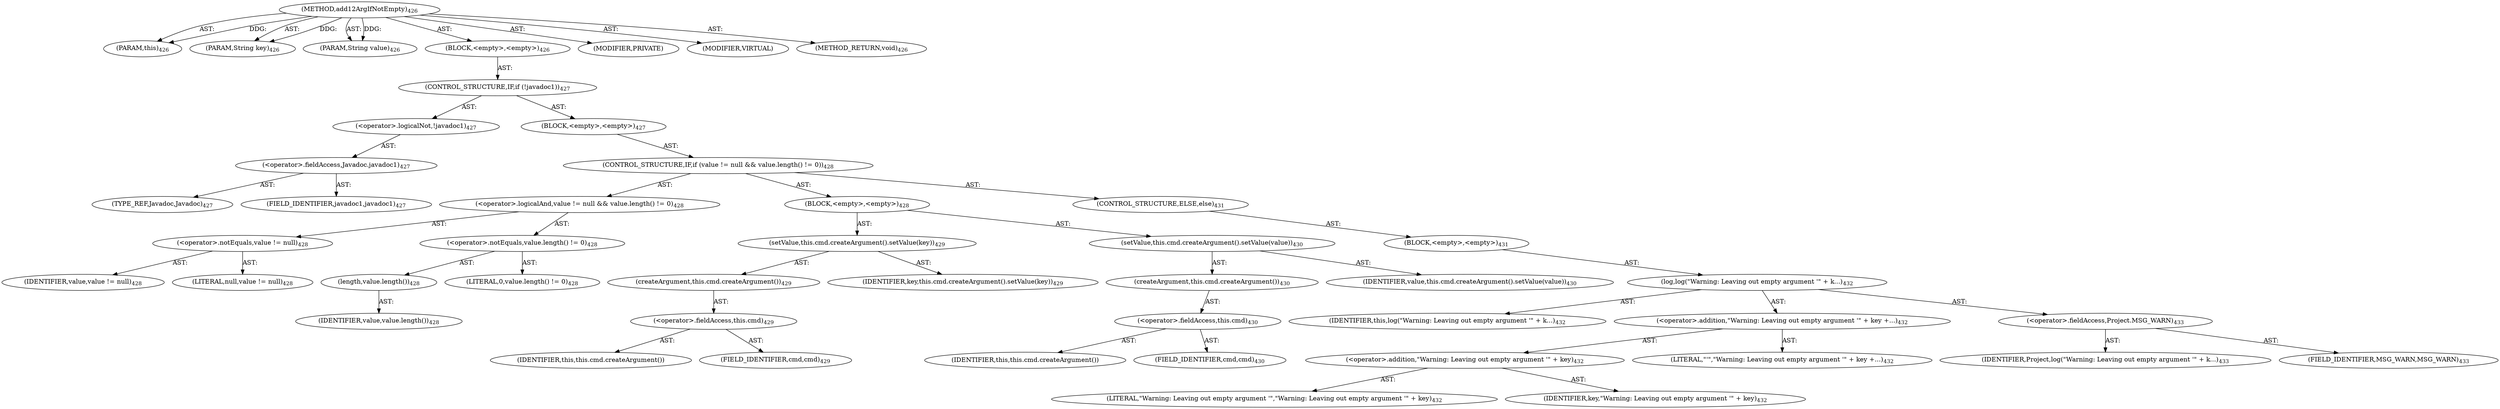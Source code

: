 digraph "add12ArgIfNotEmpty" {  
"111669149725" [label = <(METHOD,add12ArgIfNotEmpty)<SUB>426</SUB>> ]
"115964117006" [label = <(PARAM,this)<SUB>426</SUB>> ]
"115964117099" [label = <(PARAM,String key)<SUB>426</SUB>> ]
"115964117100" [label = <(PARAM,String value)<SUB>426</SUB>> ]
"25769803809" [label = <(BLOCK,&lt;empty&gt;,&lt;empty&gt;)<SUB>426</SUB>> ]
"47244640260" [label = <(CONTROL_STRUCTURE,IF,if (!javadoc1))<SUB>427</SUB>> ]
"30064771141" [label = <(&lt;operator&gt;.logicalNot,!javadoc1)<SUB>427</SUB>> ]
"30064771142" [label = <(&lt;operator&gt;.fieldAccess,Javadoc.javadoc1)<SUB>427</SUB>> ]
"180388626432" [label = <(TYPE_REF,Javadoc,Javadoc)<SUB>427</SUB>> ]
"55834574878" [label = <(FIELD_IDENTIFIER,javadoc1,javadoc1)<SUB>427</SUB>> ]
"25769803810" [label = <(BLOCK,&lt;empty&gt;,&lt;empty&gt;)<SUB>427</SUB>> ]
"47244640261" [label = <(CONTROL_STRUCTURE,IF,if (value != null &amp;&amp; value.length() != 0))<SUB>428</SUB>> ]
"30064771143" [label = <(&lt;operator&gt;.logicalAnd,value != null &amp;&amp; value.length() != 0)<SUB>428</SUB>> ]
"30064771144" [label = <(&lt;operator&gt;.notEquals,value != null)<SUB>428</SUB>> ]
"68719476894" [label = <(IDENTIFIER,value,value != null)<SUB>428</SUB>> ]
"90194313223" [label = <(LITERAL,null,value != null)<SUB>428</SUB>> ]
"30064771145" [label = <(&lt;operator&gt;.notEquals,value.length() != 0)<SUB>428</SUB>> ]
"30064771146" [label = <(length,value.length())<SUB>428</SUB>> ]
"68719476895" [label = <(IDENTIFIER,value,value.length())<SUB>428</SUB>> ]
"90194313224" [label = <(LITERAL,0,value.length() != 0)<SUB>428</SUB>> ]
"25769803811" [label = <(BLOCK,&lt;empty&gt;,&lt;empty&gt;)<SUB>428</SUB>> ]
"30064771147" [label = <(setValue,this.cmd.createArgument().setValue(key))<SUB>429</SUB>> ]
"30064771148" [label = <(createArgument,this.cmd.createArgument())<SUB>429</SUB>> ]
"30064771149" [label = <(&lt;operator&gt;.fieldAccess,this.cmd)<SUB>429</SUB>> ]
"68719476896" [label = <(IDENTIFIER,this,this.cmd.createArgument())> ]
"55834574879" [label = <(FIELD_IDENTIFIER,cmd,cmd)<SUB>429</SUB>> ]
"68719476897" [label = <(IDENTIFIER,key,this.cmd.createArgument().setValue(key))<SUB>429</SUB>> ]
"30064771150" [label = <(setValue,this.cmd.createArgument().setValue(value))<SUB>430</SUB>> ]
"30064771151" [label = <(createArgument,this.cmd.createArgument())<SUB>430</SUB>> ]
"30064771152" [label = <(&lt;operator&gt;.fieldAccess,this.cmd)<SUB>430</SUB>> ]
"68719476898" [label = <(IDENTIFIER,this,this.cmd.createArgument())> ]
"55834574880" [label = <(FIELD_IDENTIFIER,cmd,cmd)<SUB>430</SUB>> ]
"68719476899" [label = <(IDENTIFIER,value,this.cmd.createArgument().setValue(value))<SUB>430</SUB>> ]
"47244640262" [label = <(CONTROL_STRUCTURE,ELSE,else)<SUB>431</SUB>> ]
"25769803812" [label = <(BLOCK,&lt;empty&gt;,&lt;empty&gt;)<SUB>431</SUB>> ]
"30064771153" [label = <(log,log(&quot;Warning: Leaving out empty argument '&quot; + k...)<SUB>432</SUB>> ]
"68719476752" [label = <(IDENTIFIER,this,log(&quot;Warning: Leaving out empty argument '&quot; + k...)<SUB>432</SUB>> ]
"30064771154" [label = <(&lt;operator&gt;.addition,&quot;Warning: Leaving out empty argument '&quot; + key +...)<SUB>432</SUB>> ]
"30064771155" [label = <(&lt;operator&gt;.addition,&quot;Warning: Leaving out empty argument '&quot; + key)<SUB>432</SUB>> ]
"90194313225" [label = <(LITERAL,&quot;Warning: Leaving out empty argument '&quot;,&quot;Warning: Leaving out empty argument '&quot; + key)<SUB>432</SUB>> ]
"68719476900" [label = <(IDENTIFIER,key,&quot;Warning: Leaving out empty argument '&quot; + key)<SUB>432</SUB>> ]
"90194313226" [label = <(LITERAL,&quot;'&quot;,&quot;Warning: Leaving out empty argument '&quot; + key +...)<SUB>432</SUB>> ]
"30064771156" [label = <(&lt;operator&gt;.fieldAccess,Project.MSG_WARN)<SUB>433</SUB>> ]
"68719476901" [label = <(IDENTIFIER,Project,log(&quot;Warning: Leaving out empty argument '&quot; + k...)<SUB>433</SUB>> ]
"55834574881" [label = <(FIELD_IDENTIFIER,MSG_WARN,MSG_WARN)<SUB>433</SUB>> ]
"133143986254" [label = <(MODIFIER,PRIVATE)> ]
"133143986255" [label = <(MODIFIER,VIRTUAL)> ]
"128849018909" [label = <(METHOD_RETURN,void)<SUB>426</SUB>> ]
  "111669149725" -> "115964117006"  [ label = "AST: "] 
  "111669149725" -> "115964117099"  [ label = "AST: "] 
  "111669149725" -> "115964117100"  [ label = "AST: "] 
  "111669149725" -> "25769803809"  [ label = "AST: "] 
  "111669149725" -> "133143986254"  [ label = "AST: "] 
  "111669149725" -> "133143986255"  [ label = "AST: "] 
  "111669149725" -> "128849018909"  [ label = "AST: "] 
  "25769803809" -> "47244640260"  [ label = "AST: "] 
  "47244640260" -> "30064771141"  [ label = "AST: "] 
  "47244640260" -> "25769803810"  [ label = "AST: "] 
  "30064771141" -> "30064771142"  [ label = "AST: "] 
  "30064771142" -> "180388626432"  [ label = "AST: "] 
  "30064771142" -> "55834574878"  [ label = "AST: "] 
  "25769803810" -> "47244640261"  [ label = "AST: "] 
  "47244640261" -> "30064771143"  [ label = "AST: "] 
  "47244640261" -> "25769803811"  [ label = "AST: "] 
  "47244640261" -> "47244640262"  [ label = "AST: "] 
  "30064771143" -> "30064771144"  [ label = "AST: "] 
  "30064771143" -> "30064771145"  [ label = "AST: "] 
  "30064771144" -> "68719476894"  [ label = "AST: "] 
  "30064771144" -> "90194313223"  [ label = "AST: "] 
  "30064771145" -> "30064771146"  [ label = "AST: "] 
  "30064771145" -> "90194313224"  [ label = "AST: "] 
  "30064771146" -> "68719476895"  [ label = "AST: "] 
  "25769803811" -> "30064771147"  [ label = "AST: "] 
  "25769803811" -> "30064771150"  [ label = "AST: "] 
  "30064771147" -> "30064771148"  [ label = "AST: "] 
  "30064771147" -> "68719476897"  [ label = "AST: "] 
  "30064771148" -> "30064771149"  [ label = "AST: "] 
  "30064771149" -> "68719476896"  [ label = "AST: "] 
  "30064771149" -> "55834574879"  [ label = "AST: "] 
  "30064771150" -> "30064771151"  [ label = "AST: "] 
  "30064771150" -> "68719476899"  [ label = "AST: "] 
  "30064771151" -> "30064771152"  [ label = "AST: "] 
  "30064771152" -> "68719476898"  [ label = "AST: "] 
  "30064771152" -> "55834574880"  [ label = "AST: "] 
  "47244640262" -> "25769803812"  [ label = "AST: "] 
  "25769803812" -> "30064771153"  [ label = "AST: "] 
  "30064771153" -> "68719476752"  [ label = "AST: "] 
  "30064771153" -> "30064771154"  [ label = "AST: "] 
  "30064771153" -> "30064771156"  [ label = "AST: "] 
  "30064771154" -> "30064771155"  [ label = "AST: "] 
  "30064771154" -> "90194313226"  [ label = "AST: "] 
  "30064771155" -> "90194313225"  [ label = "AST: "] 
  "30064771155" -> "68719476900"  [ label = "AST: "] 
  "30064771156" -> "68719476901"  [ label = "AST: "] 
  "30064771156" -> "55834574881"  [ label = "AST: "] 
  "111669149725" -> "115964117006"  [ label = "DDG: "] 
  "111669149725" -> "115964117099"  [ label = "DDG: "] 
  "111669149725" -> "115964117100"  [ label = "DDG: "] 
}

